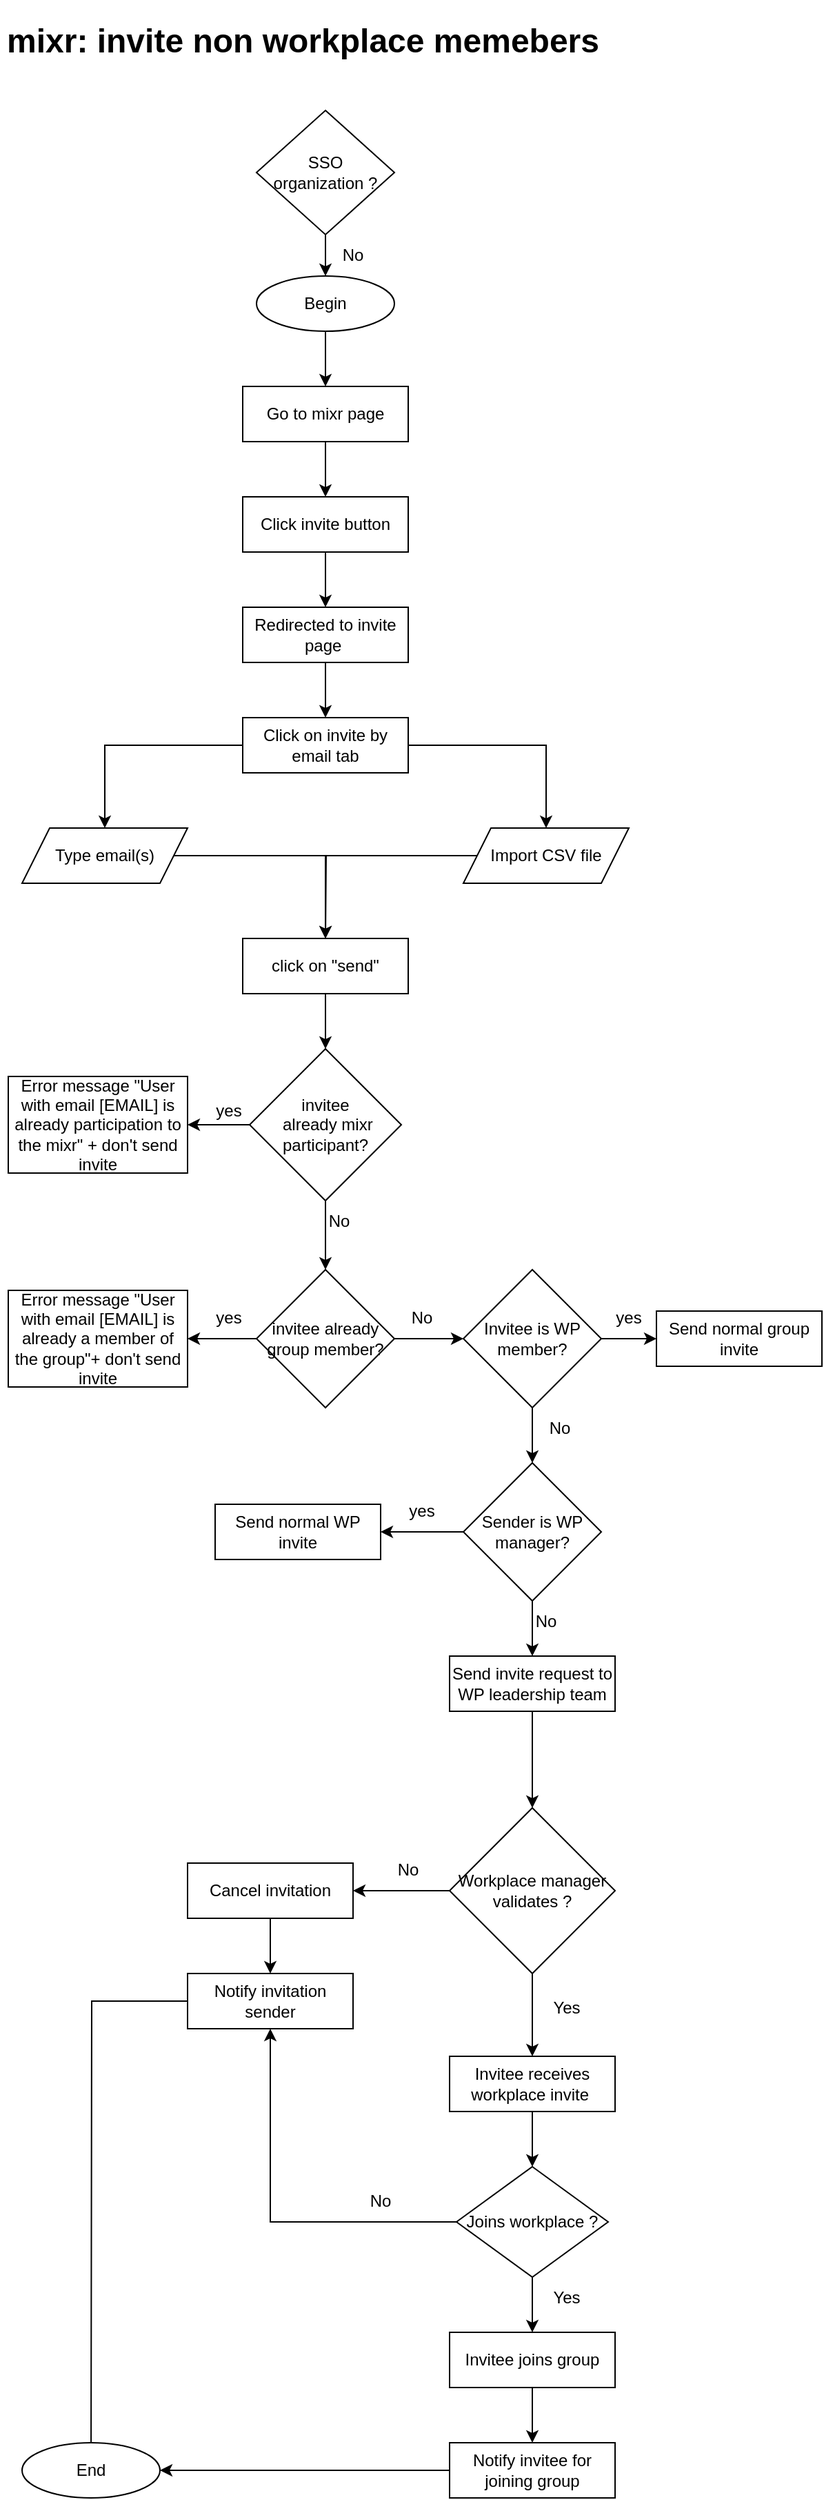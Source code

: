 <mxfile version="21.6.8" type="device">
  <diagram name="Page-1" id="IKiIpTTSyrAtnyIlYEhV">
    <mxGraphModel dx="4467" dy="3866" grid="1" gridSize="10" guides="1" tooltips="1" connect="1" arrows="1" fold="1" page="1" pageScale="1" pageWidth="827" pageHeight="1169" math="0" shadow="0">
      <root>
        <mxCell id="0" />
        <mxCell id="1" parent="0" />
        <mxCell id="6nlKqkMtpCk23vdFGuGb-1" value="" style="edgeStyle=orthogonalEdgeStyle;rounded=0;orthogonalLoop=1;jettySize=auto;html=1;" edge="1" parent="1" source="6nlKqkMtpCk23vdFGuGb-2" target="6nlKqkMtpCk23vdFGuGb-4">
          <mxGeometry relative="1" as="geometry" />
        </mxCell>
        <mxCell id="6nlKqkMtpCk23vdFGuGb-2" value="Begin" style="ellipse;whiteSpace=wrap;html=1;" vertex="1" parent="1">
          <mxGeometry x="370" y="80" width="100" height="40" as="geometry" />
        </mxCell>
        <mxCell id="6nlKqkMtpCk23vdFGuGb-3" value="" style="edgeStyle=orthogonalEdgeStyle;rounded=0;orthogonalLoop=1;jettySize=auto;html=1;" edge="1" parent="1" source="6nlKqkMtpCk23vdFGuGb-4" target="6nlKqkMtpCk23vdFGuGb-6">
          <mxGeometry relative="1" as="geometry" />
        </mxCell>
        <mxCell id="6nlKqkMtpCk23vdFGuGb-4" value="Go to mixr page" style="rounded=0;whiteSpace=wrap;html=1;" vertex="1" parent="1">
          <mxGeometry x="360" y="160" width="120" height="40" as="geometry" />
        </mxCell>
        <mxCell id="6nlKqkMtpCk23vdFGuGb-5" value="" style="edgeStyle=orthogonalEdgeStyle;rounded=0;orthogonalLoop=1;jettySize=auto;html=1;" edge="1" parent="1" source="6nlKqkMtpCk23vdFGuGb-6" target="6nlKqkMtpCk23vdFGuGb-8">
          <mxGeometry relative="1" as="geometry" />
        </mxCell>
        <mxCell id="6nlKqkMtpCk23vdFGuGb-6" value="Click invite button" style="rounded=0;whiteSpace=wrap;html=1;" vertex="1" parent="1">
          <mxGeometry x="360" y="240" width="120" height="40" as="geometry" />
        </mxCell>
        <mxCell id="6nlKqkMtpCk23vdFGuGb-7" value="" style="edgeStyle=orthogonalEdgeStyle;rounded=0;orthogonalLoop=1;jettySize=auto;html=1;" edge="1" parent="1" source="6nlKqkMtpCk23vdFGuGb-8" target="6nlKqkMtpCk23vdFGuGb-9">
          <mxGeometry relative="1" as="geometry" />
        </mxCell>
        <mxCell id="6nlKqkMtpCk23vdFGuGb-8" value="Redirected to invite page&amp;nbsp;" style="rounded=0;whiteSpace=wrap;html=1;" vertex="1" parent="1">
          <mxGeometry x="360" y="320" width="120" height="40" as="geometry" />
        </mxCell>
        <mxCell id="6nlKqkMtpCk23vdFGuGb-9" value="Click on invite by email tab" style="rounded=0;whiteSpace=wrap;html=1;" vertex="1" parent="1">
          <mxGeometry x="360" y="400" width="120" height="40" as="geometry" />
        </mxCell>
        <mxCell id="6nlKqkMtpCk23vdFGuGb-10" style="edgeStyle=orthogonalEdgeStyle;rounded=0;orthogonalLoop=1;jettySize=auto;html=1;entryX=0.5;entryY=0;entryDx=0;entryDy=0;" edge="1" parent="1" source="6nlKqkMtpCk23vdFGuGb-11">
          <mxGeometry relative="1" as="geometry">
            <mxPoint x="420" y="560.0" as="targetPoint" />
          </mxGeometry>
        </mxCell>
        <mxCell id="6nlKqkMtpCk23vdFGuGb-11" value="Type email(s)" style="shape=parallelogram;perimeter=parallelogramPerimeter;whiteSpace=wrap;html=1;fixedSize=1;" vertex="1" parent="1">
          <mxGeometry x="200" y="480" width="120" height="40" as="geometry" />
        </mxCell>
        <mxCell id="6nlKqkMtpCk23vdFGuGb-12" style="edgeStyle=orthogonalEdgeStyle;rounded=0;orthogonalLoop=1;jettySize=auto;html=1;entryX=0.5;entryY=0;entryDx=0;entryDy=0;" edge="1" parent="1" source="6nlKqkMtpCk23vdFGuGb-13" target="6nlKqkMtpCk23vdFGuGb-18">
          <mxGeometry relative="1" as="geometry">
            <mxPoint x="420" y="560.0" as="targetPoint" />
          </mxGeometry>
        </mxCell>
        <mxCell id="6nlKqkMtpCk23vdFGuGb-13" value="Import CSV file" style="shape=parallelogram;perimeter=parallelogramPerimeter;whiteSpace=wrap;html=1;fixedSize=1;" vertex="1" parent="1">
          <mxGeometry x="520" y="480" width="120" height="40" as="geometry" />
        </mxCell>
        <mxCell id="6nlKqkMtpCk23vdFGuGb-14" value="" style="endArrow=classic;html=1;rounded=0;entryX=0.5;entryY=0;entryDx=0;entryDy=0;exitX=0;exitY=0.5;exitDx=0;exitDy=0;" edge="1" parent="1" source="6nlKqkMtpCk23vdFGuGb-9" target="6nlKqkMtpCk23vdFGuGb-11">
          <mxGeometry width="50" height="50" relative="1" as="geometry">
            <mxPoint x="390" y="460" as="sourcePoint" />
            <mxPoint x="440" y="410" as="targetPoint" />
            <Array as="points">
              <mxPoint x="260" y="420" />
            </Array>
          </mxGeometry>
        </mxCell>
        <mxCell id="6nlKqkMtpCk23vdFGuGb-15" value="" style="endArrow=classic;html=1;rounded=0;exitX=1;exitY=0.5;exitDx=0;exitDy=0;entryX=0.5;entryY=0;entryDx=0;entryDy=0;" edge="1" parent="1" source="6nlKqkMtpCk23vdFGuGb-9" target="6nlKqkMtpCk23vdFGuGb-13">
          <mxGeometry width="50" height="50" relative="1" as="geometry">
            <mxPoint x="390" y="460" as="sourcePoint" />
            <mxPoint x="589" y="480" as="targetPoint" />
            <Array as="points">
              <mxPoint x="580" y="420" />
            </Array>
          </mxGeometry>
        </mxCell>
        <mxCell id="6nlKqkMtpCk23vdFGuGb-16" value="&lt;h1&gt;mixr: invite non workplace memebers&lt;/h1&gt;&lt;p&gt;&lt;br&gt;&lt;/p&gt;" style="text;html=1;strokeColor=none;fillColor=none;spacing=5;spacingTop=-20;whiteSpace=wrap;overflow=hidden;rounded=0;" vertex="1" parent="1">
          <mxGeometry x="184" y="-110" width="458.5" height="120" as="geometry" />
        </mxCell>
        <mxCell id="6nlKqkMtpCk23vdFGuGb-64" value="" style="edgeStyle=orthogonalEdgeStyle;rounded=0;orthogonalLoop=1;jettySize=auto;html=1;" edge="1" parent="1" source="6nlKqkMtpCk23vdFGuGb-18" target="6nlKqkMtpCk23vdFGuGb-63">
          <mxGeometry relative="1" as="geometry" />
        </mxCell>
        <mxCell id="6nlKqkMtpCk23vdFGuGb-18" value="click on &quot;send&quot;" style="rounded=0;whiteSpace=wrap;html=1;" vertex="1" parent="1">
          <mxGeometry x="360" y="560" width="120" height="40" as="geometry" />
        </mxCell>
        <mxCell id="6nlKqkMtpCk23vdFGuGb-19" value="" style="edgeStyle=orthogonalEdgeStyle;rounded=0;orthogonalLoop=1;jettySize=auto;html=1;" edge="1" parent="1" source="6nlKqkMtpCk23vdFGuGb-21" target="6nlKqkMtpCk23vdFGuGb-22">
          <mxGeometry relative="1" as="geometry" />
        </mxCell>
        <mxCell id="6nlKqkMtpCk23vdFGuGb-20" value="" style="edgeStyle=orthogonalEdgeStyle;rounded=0;orthogonalLoop=1;jettySize=auto;html=1;" edge="1" parent="1" source="6nlKqkMtpCk23vdFGuGb-21" target="6nlKqkMtpCk23vdFGuGb-26">
          <mxGeometry relative="1" as="geometry" />
        </mxCell>
        <mxCell id="6nlKqkMtpCk23vdFGuGb-21" value="invitee already group member?" style="rhombus;whiteSpace=wrap;html=1;" vertex="1" parent="1">
          <mxGeometry x="370" y="800" width="100" height="100" as="geometry" />
        </mxCell>
        <mxCell id="6nlKqkMtpCk23vdFGuGb-22" value="Error message &quot;User with email [EMAIL] is already a member of the group&quot;+ don&#39;t send invite" style="rounded=0;whiteSpace=wrap;html=1;" vertex="1" parent="1">
          <mxGeometry x="190" y="815" width="130" height="70" as="geometry" />
        </mxCell>
        <mxCell id="6nlKqkMtpCk23vdFGuGb-23" value="yes" style="text;html=1;strokeColor=none;fillColor=none;align=center;verticalAlign=middle;whiteSpace=wrap;rounded=0;" vertex="1" parent="1">
          <mxGeometry x="320" y="820" width="60" height="30" as="geometry" />
        </mxCell>
        <mxCell id="6nlKqkMtpCk23vdFGuGb-24" value="" style="edgeStyle=orthogonalEdgeStyle;rounded=0;orthogonalLoop=1;jettySize=auto;html=1;" edge="1" parent="1" source="6nlKqkMtpCk23vdFGuGb-26" target="6nlKqkMtpCk23vdFGuGb-27">
          <mxGeometry relative="1" as="geometry" />
        </mxCell>
        <mxCell id="6nlKqkMtpCk23vdFGuGb-25" value="" style="edgeStyle=orthogonalEdgeStyle;rounded=0;orthogonalLoop=1;jettySize=auto;html=1;" edge="1" parent="1" source="6nlKqkMtpCk23vdFGuGb-26" target="6nlKqkMtpCk23vdFGuGb-33">
          <mxGeometry relative="1" as="geometry" />
        </mxCell>
        <mxCell id="6nlKqkMtpCk23vdFGuGb-26" value="Invitee is WP member?" style="rhombus;whiteSpace=wrap;html=1;" vertex="1" parent="1">
          <mxGeometry x="520" y="800" width="100" height="100" as="geometry" />
        </mxCell>
        <mxCell id="6nlKqkMtpCk23vdFGuGb-27" value="Send normal group invite" style="rounded=0;whiteSpace=wrap;html=1;" vertex="1" parent="1">
          <mxGeometry x="660" y="830" width="120" height="40" as="geometry" />
        </mxCell>
        <mxCell id="6nlKqkMtpCk23vdFGuGb-28" value="" style="edgeStyle=orthogonalEdgeStyle;rounded=0;orthogonalLoop=1;jettySize=auto;html=1;" edge="1" parent="1" source="6nlKqkMtpCk23vdFGuGb-29" target="6nlKqkMtpCk23vdFGuGb-41">
          <mxGeometry relative="1" as="geometry" />
        </mxCell>
        <mxCell id="6nlKqkMtpCk23vdFGuGb-29" value="Send invite request to WP leadership team" style="rounded=0;whiteSpace=wrap;html=1;" vertex="1" parent="1">
          <mxGeometry x="510" y="1080" width="120" height="40" as="geometry" />
        </mxCell>
        <mxCell id="6nlKqkMtpCk23vdFGuGb-30" value="No" style="text;html=1;strokeColor=none;fillColor=none;align=center;verticalAlign=middle;whiteSpace=wrap;rounded=0;" vertex="1" parent="1">
          <mxGeometry x="560" y="900" width="60" height="30" as="geometry" />
        </mxCell>
        <mxCell id="6nlKqkMtpCk23vdFGuGb-31" value="" style="edgeStyle=orthogonalEdgeStyle;rounded=0;orthogonalLoop=1;jettySize=auto;html=1;" edge="1" parent="1" source="6nlKqkMtpCk23vdFGuGb-33" target="6nlKqkMtpCk23vdFGuGb-34">
          <mxGeometry relative="1" as="geometry" />
        </mxCell>
        <mxCell id="6nlKqkMtpCk23vdFGuGb-32" value="" style="edgeStyle=orthogonalEdgeStyle;rounded=0;orthogonalLoop=1;jettySize=auto;html=1;" edge="1" parent="1" source="6nlKqkMtpCk23vdFGuGb-33" target="6nlKqkMtpCk23vdFGuGb-29">
          <mxGeometry relative="1" as="geometry" />
        </mxCell>
        <mxCell id="6nlKqkMtpCk23vdFGuGb-33" value="Sender is WP manager?" style="rhombus;whiteSpace=wrap;html=1;" vertex="1" parent="1">
          <mxGeometry x="520" y="940" width="100" height="100" as="geometry" />
        </mxCell>
        <mxCell id="6nlKqkMtpCk23vdFGuGb-34" value="Send normal WP invite" style="rounded=0;whiteSpace=wrap;html=1;" vertex="1" parent="1">
          <mxGeometry x="340" y="970" width="120" height="40" as="geometry" />
        </mxCell>
        <mxCell id="6nlKqkMtpCk23vdFGuGb-35" value="yes" style="text;html=1;strokeColor=none;fillColor=none;align=center;verticalAlign=middle;whiteSpace=wrap;rounded=0;" vertex="1" parent="1">
          <mxGeometry x="460" y="960" width="60" height="30" as="geometry" />
        </mxCell>
        <mxCell id="6nlKqkMtpCk23vdFGuGb-36" value="No" style="text;html=1;strokeColor=none;fillColor=none;align=center;verticalAlign=middle;whiteSpace=wrap;rounded=0;" vertex="1" parent="1">
          <mxGeometry x="460" y="820" width="60" height="30" as="geometry" />
        </mxCell>
        <mxCell id="6nlKqkMtpCk23vdFGuGb-37" value="No" style="text;html=1;strokeColor=none;fillColor=none;align=center;verticalAlign=middle;whiteSpace=wrap;rounded=0;" vertex="1" parent="1">
          <mxGeometry x="550" y="1040" width="60" height="30" as="geometry" />
        </mxCell>
        <mxCell id="6nlKqkMtpCk23vdFGuGb-38" value="yes" style="text;html=1;strokeColor=none;fillColor=none;align=center;verticalAlign=middle;whiteSpace=wrap;rounded=0;" vertex="1" parent="1">
          <mxGeometry x="610" y="820" width="60" height="30" as="geometry" />
        </mxCell>
        <mxCell id="6nlKqkMtpCk23vdFGuGb-39" value="" style="edgeStyle=orthogonalEdgeStyle;rounded=0;orthogonalLoop=1;jettySize=auto;html=1;" edge="1" parent="1" source="6nlKqkMtpCk23vdFGuGb-41" target="6nlKqkMtpCk23vdFGuGb-43">
          <mxGeometry relative="1" as="geometry" />
        </mxCell>
        <mxCell id="6nlKqkMtpCk23vdFGuGb-40" value="" style="edgeStyle=orthogonalEdgeStyle;rounded=0;orthogonalLoop=1;jettySize=auto;html=1;" edge="1" parent="1" source="6nlKqkMtpCk23vdFGuGb-41" target="6nlKqkMtpCk23vdFGuGb-48">
          <mxGeometry relative="1" as="geometry" />
        </mxCell>
        <mxCell id="6nlKqkMtpCk23vdFGuGb-41" value="Workplace manager validates ?" style="rhombus;whiteSpace=wrap;html=1;" vertex="1" parent="1">
          <mxGeometry x="510" y="1190" width="120" height="120" as="geometry" />
        </mxCell>
        <mxCell id="6nlKqkMtpCk23vdFGuGb-42" value="" style="edgeStyle=orthogonalEdgeStyle;rounded=0;orthogonalLoop=1;jettySize=auto;html=1;" edge="1" parent="1" source="6nlKqkMtpCk23vdFGuGb-43" target="6nlKqkMtpCk23vdFGuGb-46">
          <mxGeometry relative="1" as="geometry" />
        </mxCell>
        <mxCell id="6nlKqkMtpCk23vdFGuGb-43" value="Cancel invitation" style="rounded=0;whiteSpace=wrap;html=1;" vertex="1" parent="1">
          <mxGeometry x="320" y="1230" width="120" height="40" as="geometry" />
        </mxCell>
        <mxCell id="6nlKqkMtpCk23vdFGuGb-44" value="No" style="text;html=1;strokeColor=none;fillColor=none;align=center;verticalAlign=middle;whiteSpace=wrap;rounded=0;" vertex="1" parent="1">
          <mxGeometry x="450" y="1220" width="60" height="30" as="geometry" />
        </mxCell>
        <mxCell id="6nlKqkMtpCk23vdFGuGb-45" style="edgeStyle=orthogonalEdgeStyle;rounded=0;orthogonalLoop=1;jettySize=auto;html=1;" edge="1" parent="1" source="6nlKqkMtpCk23vdFGuGb-46">
          <mxGeometry relative="1" as="geometry">
            <mxPoint x="250" y="1670" as="targetPoint" />
          </mxGeometry>
        </mxCell>
        <mxCell id="6nlKqkMtpCk23vdFGuGb-46" value="Notify invitation sender" style="rounded=0;whiteSpace=wrap;html=1;" vertex="1" parent="1">
          <mxGeometry x="320" y="1310" width="120" height="40" as="geometry" />
        </mxCell>
        <mxCell id="6nlKqkMtpCk23vdFGuGb-47" value="" style="edgeStyle=orthogonalEdgeStyle;rounded=0;orthogonalLoop=1;jettySize=auto;html=1;" edge="1" parent="1" source="6nlKqkMtpCk23vdFGuGb-48" target="6nlKqkMtpCk23vdFGuGb-52">
          <mxGeometry relative="1" as="geometry" />
        </mxCell>
        <mxCell id="6nlKqkMtpCk23vdFGuGb-48" value="Invitee receives workplace invite&amp;nbsp;" style="rounded=0;whiteSpace=wrap;html=1;" vertex="1" parent="1">
          <mxGeometry x="510" y="1370" width="120" height="40" as="geometry" />
        </mxCell>
        <mxCell id="6nlKqkMtpCk23vdFGuGb-49" value="Yes" style="text;html=1;strokeColor=none;fillColor=none;align=center;verticalAlign=middle;whiteSpace=wrap;rounded=0;" vertex="1" parent="1">
          <mxGeometry x="565" y="1320" width="60" height="30" as="geometry" />
        </mxCell>
        <mxCell id="6nlKqkMtpCk23vdFGuGb-50" style="edgeStyle=orthogonalEdgeStyle;rounded=0;orthogonalLoop=1;jettySize=auto;html=1;exitX=0;exitY=0.5;exitDx=0;exitDy=0;entryX=0.5;entryY=1;entryDx=0;entryDy=0;" edge="1" parent="1" source="6nlKqkMtpCk23vdFGuGb-52" target="6nlKqkMtpCk23vdFGuGb-46">
          <mxGeometry relative="1" as="geometry" />
        </mxCell>
        <mxCell id="6nlKqkMtpCk23vdFGuGb-51" value="" style="edgeStyle=orthogonalEdgeStyle;rounded=0;orthogonalLoop=1;jettySize=auto;html=1;" edge="1" parent="1" source="6nlKqkMtpCk23vdFGuGb-52" target="6nlKqkMtpCk23vdFGuGb-55">
          <mxGeometry relative="1" as="geometry" />
        </mxCell>
        <mxCell id="6nlKqkMtpCk23vdFGuGb-52" value="Joins workplace ?" style="rhombus;whiteSpace=wrap;html=1;" vertex="1" parent="1">
          <mxGeometry x="515" y="1450" width="110" height="80" as="geometry" />
        </mxCell>
        <mxCell id="6nlKqkMtpCk23vdFGuGb-53" value="No" style="text;html=1;strokeColor=none;fillColor=none;align=center;verticalAlign=middle;whiteSpace=wrap;rounded=0;" vertex="1" parent="1">
          <mxGeometry x="430" y="1460" width="60" height="30" as="geometry" />
        </mxCell>
        <mxCell id="6nlKqkMtpCk23vdFGuGb-54" value="" style="edgeStyle=orthogonalEdgeStyle;rounded=0;orthogonalLoop=1;jettySize=auto;html=1;" edge="1" parent="1" source="6nlKqkMtpCk23vdFGuGb-55" target="6nlKqkMtpCk23vdFGuGb-57">
          <mxGeometry relative="1" as="geometry" />
        </mxCell>
        <mxCell id="6nlKqkMtpCk23vdFGuGb-55" value="Invitee joins group" style="rounded=0;whiteSpace=wrap;html=1;" vertex="1" parent="1">
          <mxGeometry x="510" y="1570" width="120" height="40" as="geometry" />
        </mxCell>
        <mxCell id="6nlKqkMtpCk23vdFGuGb-56" style="edgeStyle=orthogonalEdgeStyle;rounded=0;orthogonalLoop=1;jettySize=auto;html=1;exitX=0;exitY=0.5;exitDx=0;exitDy=0;entryX=1;entryY=0.5;entryDx=0;entryDy=0;" edge="1" parent="1" source="6nlKqkMtpCk23vdFGuGb-57" target="6nlKqkMtpCk23vdFGuGb-58">
          <mxGeometry relative="1" as="geometry">
            <mxPoint x="300" y="1690" as="targetPoint" />
            <Array as="points" />
          </mxGeometry>
        </mxCell>
        <mxCell id="6nlKqkMtpCk23vdFGuGb-57" value="Notify invitee for joining group" style="rounded=0;whiteSpace=wrap;html=1;" vertex="1" parent="1">
          <mxGeometry x="510" y="1650" width="120" height="40" as="geometry" />
        </mxCell>
        <mxCell id="6nlKqkMtpCk23vdFGuGb-58" value="End" style="ellipse;whiteSpace=wrap;html=1;" vertex="1" parent="1">
          <mxGeometry x="200" y="1650" width="100" height="40" as="geometry" />
        </mxCell>
        <mxCell id="6nlKqkMtpCk23vdFGuGb-59" value="Yes" style="text;html=1;strokeColor=none;fillColor=none;align=center;verticalAlign=middle;whiteSpace=wrap;rounded=0;" vertex="1" parent="1">
          <mxGeometry x="565" y="1530" width="60" height="30" as="geometry" />
        </mxCell>
        <mxCell id="6nlKqkMtpCk23vdFGuGb-60" style="edgeStyle=orthogonalEdgeStyle;rounded=0;orthogonalLoop=1;jettySize=auto;html=1;entryX=0.5;entryY=0;entryDx=0;entryDy=0;" edge="1" parent="1" source="6nlKqkMtpCk23vdFGuGb-61" target="6nlKqkMtpCk23vdFGuGb-2">
          <mxGeometry relative="1" as="geometry" />
        </mxCell>
        <mxCell id="6nlKqkMtpCk23vdFGuGb-61" value="SSO &lt;br&gt;organization ?" style="rhombus;whiteSpace=wrap;html=1;" vertex="1" parent="1">
          <mxGeometry x="370" y="-40" width="100" height="90" as="geometry" />
        </mxCell>
        <mxCell id="6nlKqkMtpCk23vdFGuGb-62" value="No" style="text;html=1;strokeColor=none;fillColor=none;align=center;verticalAlign=middle;whiteSpace=wrap;rounded=0;" vertex="1" parent="1">
          <mxGeometry x="410" y="50" width="60" height="30" as="geometry" />
        </mxCell>
        <mxCell id="6nlKqkMtpCk23vdFGuGb-65" value="" style="edgeStyle=orthogonalEdgeStyle;rounded=0;orthogonalLoop=1;jettySize=auto;html=1;exitX=0.5;exitY=1;exitDx=0;exitDy=0;" edge="1" parent="1" source="6nlKqkMtpCk23vdFGuGb-63" target="6nlKqkMtpCk23vdFGuGb-21">
          <mxGeometry relative="1" as="geometry">
            <mxPoint x="420.067" y="769.933" as="sourcePoint" />
          </mxGeometry>
        </mxCell>
        <mxCell id="6nlKqkMtpCk23vdFGuGb-69" value="" style="edgeStyle=orthogonalEdgeStyle;rounded=0;orthogonalLoop=1;jettySize=auto;html=1;" edge="1" parent="1" source="6nlKqkMtpCk23vdFGuGb-63" target="6nlKqkMtpCk23vdFGuGb-68">
          <mxGeometry relative="1" as="geometry" />
        </mxCell>
        <mxCell id="6nlKqkMtpCk23vdFGuGb-63" value="invitee&lt;br&gt;&amp;nbsp;already mixr participant?" style="rhombus;whiteSpace=wrap;html=1;" vertex="1" parent="1">
          <mxGeometry x="365" y="640" width="110" height="110" as="geometry" />
        </mxCell>
        <mxCell id="6nlKqkMtpCk23vdFGuGb-68" value="Error message &quot;User with email [EMAIL] is already participation to the mixr&quot; + don&#39;t send invite" style="rounded=0;whiteSpace=wrap;html=1;" vertex="1" parent="1">
          <mxGeometry x="190" y="660" width="130" height="70" as="geometry" />
        </mxCell>
        <mxCell id="6nlKqkMtpCk23vdFGuGb-70" value="yes" style="text;html=1;strokeColor=none;fillColor=none;align=center;verticalAlign=middle;whiteSpace=wrap;rounded=0;" vertex="1" parent="1">
          <mxGeometry x="320" y="670" width="60" height="30" as="geometry" />
        </mxCell>
        <mxCell id="6nlKqkMtpCk23vdFGuGb-71" value="No" style="text;html=1;strokeColor=none;fillColor=none;align=center;verticalAlign=middle;whiteSpace=wrap;rounded=0;" vertex="1" parent="1">
          <mxGeometry x="400" y="750" width="60" height="30" as="geometry" />
        </mxCell>
      </root>
    </mxGraphModel>
  </diagram>
</mxfile>
